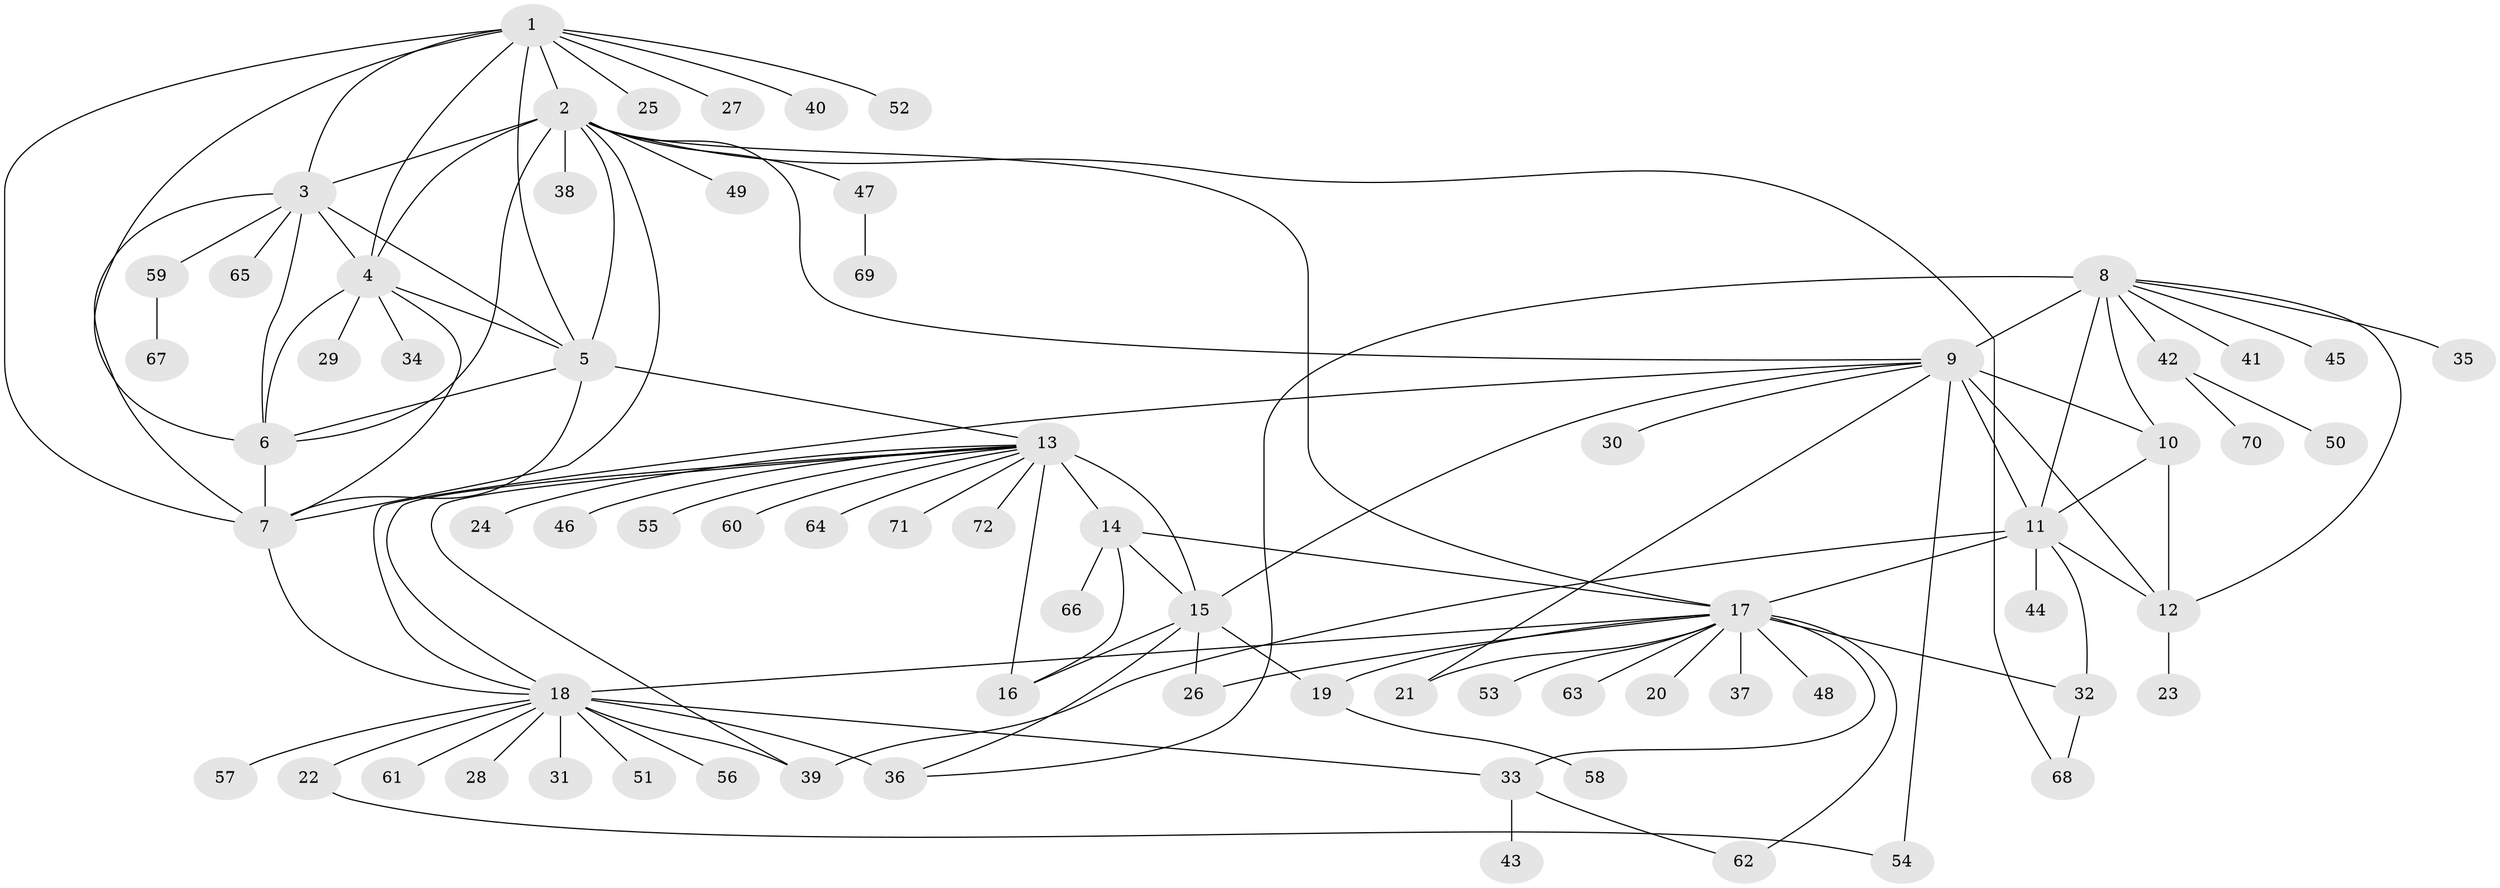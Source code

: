 // original degree distribution, {11: 0.020833333333333332, 13: 0.013888888888888888, 9: 0.05555555555555555, 8: 0.034722222222222224, 12: 0.027777777777777776, 7: 0.041666666666666664, 10: 0.013888888888888888, 14: 0.013888888888888888, 6: 0.020833333333333332, 4: 0.013888888888888888, 1: 0.5833333333333334, 2: 0.125, 5: 0.006944444444444444, 3: 0.027777777777777776}
// Generated by graph-tools (version 1.1) at 2025/37/03/09/25 02:37:38]
// undirected, 72 vertices, 113 edges
graph export_dot {
graph [start="1"]
  node [color=gray90,style=filled];
  1;
  2;
  3;
  4;
  5;
  6;
  7;
  8;
  9;
  10;
  11;
  12;
  13;
  14;
  15;
  16;
  17;
  18;
  19;
  20;
  21;
  22;
  23;
  24;
  25;
  26;
  27;
  28;
  29;
  30;
  31;
  32;
  33;
  34;
  35;
  36;
  37;
  38;
  39;
  40;
  41;
  42;
  43;
  44;
  45;
  46;
  47;
  48;
  49;
  50;
  51;
  52;
  53;
  54;
  55;
  56;
  57;
  58;
  59;
  60;
  61;
  62;
  63;
  64;
  65;
  66;
  67;
  68;
  69;
  70;
  71;
  72;
  1 -- 2 [weight=1.0];
  1 -- 3 [weight=1.0];
  1 -- 4 [weight=1.0];
  1 -- 5 [weight=1.0];
  1 -- 6 [weight=1.0];
  1 -- 7 [weight=1.0];
  1 -- 25 [weight=1.0];
  1 -- 27 [weight=1.0];
  1 -- 40 [weight=1.0];
  1 -- 52 [weight=1.0];
  2 -- 3 [weight=1.0];
  2 -- 4 [weight=1.0];
  2 -- 5 [weight=1.0];
  2 -- 6 [weight=1.0];
  2 -- 7 [weight=1.0];
  2 -- 9 [weight=1.0];
  2 -- 17 [weight=1.0];
  2 -- 38 [weight=1.0];
  2 -- 47 [weight=1.0];
  2 -- 49 [weight=1.0];
  2 -- 68 [weight=1.0];
  3 -- 4 [weight=1.0];
  3 -- 5 [weight=1.0];
  3 -- 6 [weight=1.0];
  3 -- 7 [weight=1.0];
  3 -- 59 [weight=1.0];
  3 -- 65 [weight=1.0];
  4 -- 5 [weight=1.0];
  4 -- 6 [weight=3.0];
  4 -- 7 [weight=1.0];
  4 -- 29 [weight=1.0];
  4 -- 34 [weight=1.0];
  5 -- 6 [weight=1.0];
  5 -- 7 [weight=1.0];
  5 -- 13 [weight=1.0];
  6 -- 7 [weight=1.0];
  7 -- 18 [weight=1.0];
  8 -- 9 [weight=3.0];
  8 -- 10 [weight=1.0];
  8 -- 11 [weight=1.0];
  8 -- 12 [weight=1.0];
  8 -- 35 [weight=1.0];
  8 -- 36 [weight=1.0];
  8 -- 41 [weight=1.0];
  8 -- 42 [weight=1.0];
  8 -- 45 [weight=1.0];
  9 -- 10 [weight=5.0];
  9 -- 11 [weight=3.0];
  9 -- 12 [weight=3.0];
  9 -- 15 [weight=1.0];
  9 -- 18 [weight=1.0];
  9 -- 21 [weight=1.0];
  9 -- 30 [weight=1.0];
  9 -- 54 [weight=1.0];
  10 -- 11 [weight=1.0];
  10 -- 12 [weight=1.0];
  11 -- 12 [weight=1.0];
  11 -- 17 [weight=1.0];
  11 -- 32 [weight=1.0];
  11 -- 39 [weight=2.0];
  11 -- 44 [weight=1.0];
  12 -- 23 [weight=4.0];
  13 -- 14 [weight=4.0];
  13 -- 15 [weight=4.0];
  13 -- 16 [weight=4.0];
  13 -- 18 [weight=1.0];
  13 -- 24 [weight=1.0];
  13 -- 39 [weight=1.0];
  13 -- 46 [weight=1.0];
  13 -- 55 [weight=1.0];
  13 -- 60 [weight=1.0];
  13 -- 64 [weight=1.0];
  13 -- 71 [weight=1.0];
  13 -- 72 [weight=1.0];
  14 -- 15 [weight=1.0];
  14 -- 16 [weight=1.0];
  14 -- 17 [weight=1.0];
  14 -- 66 [weight=1.0];
  15 -- 16 [weight=1.0];
  15 -- 19 [weight=1.0];
  15 -- 26 [weight=4.0];
  15 -- 36 [weight=1.0];
  17 -- 18 [weight=1.0];
  17 -- 19 [weight=1.0];
  17 -- 20 [weight=1.0];
  17 -- 21 [weight=1.0];
  17 -- 26 [weight=1.0];
  17 -- 32 [weight=4.0];
  17 -- 33 [weight=1.0];
  17 -- 37 [weight=1.0];
  17 -- 48 [weight=1.0];
  17 -- 53 [weight=1.0];
  17 -- 62 [weight=1.0];
  17 -- 63 [weight=1.0];
  18 -- 22 [weight=3.0];
  18 -- 28 [weight=1.0];
  18 -- 31 [weight=2.0];
  18 -- 33 [weight=1.0];
  18 -- 36 [weight=7.0];
  18 -- 39 [weight=1.0];
  18 -- 51 [weight=1.0];
  18 -- 56 [weight=1.0];
  18 -- 57 [weight=1.0];
  18 -- 61 [weight=1.0];
  19 -- 58 [weight=1.0];
  22 -- 54 [weight=1.0];
  32 -- 68 [weight=1.0];
  33 -- 43 [weight=1.0];
  33 -- 62 [weight=1.0];
  42 -- 50 [weight=1.0];
  42 -- 70 [weight=1.0];
  47 -- 69 [weight=1.0];
  59 -- 67 [weight=1.0];
}
